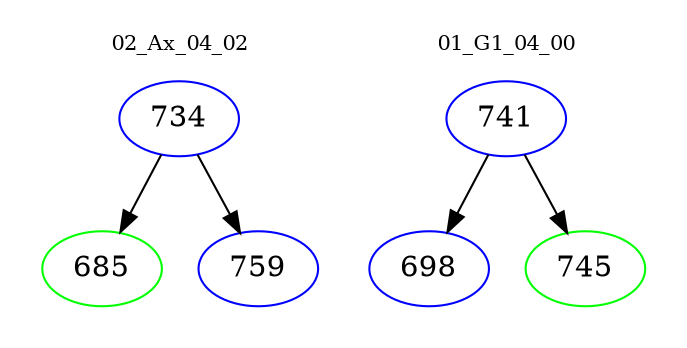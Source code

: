 digraph{
subgraph cluster_0 {
color = white
label = "02_Ax_04_02";
fontsize=10;
T0_734 [label="734", color="blue"]
T0_734 -> T0_685 [color="black"]
T0_685 [label="685", color="green"]
T0_734 -> T0_759 [color="black"]
T0_759 [label="759", color="blue"]
}
subgraph cluster_1 {
color = white
label = "01_G1_04_00";
fontsize=10;
T1_741 [label="741", color="blue"]
T1_741 -> T1_698 [color="black"]
T1_698 [label="698", color="blue"]
T1_741 -> T1_745 [color="black"]
T1_745 [label="745", color="green"]
}
}
